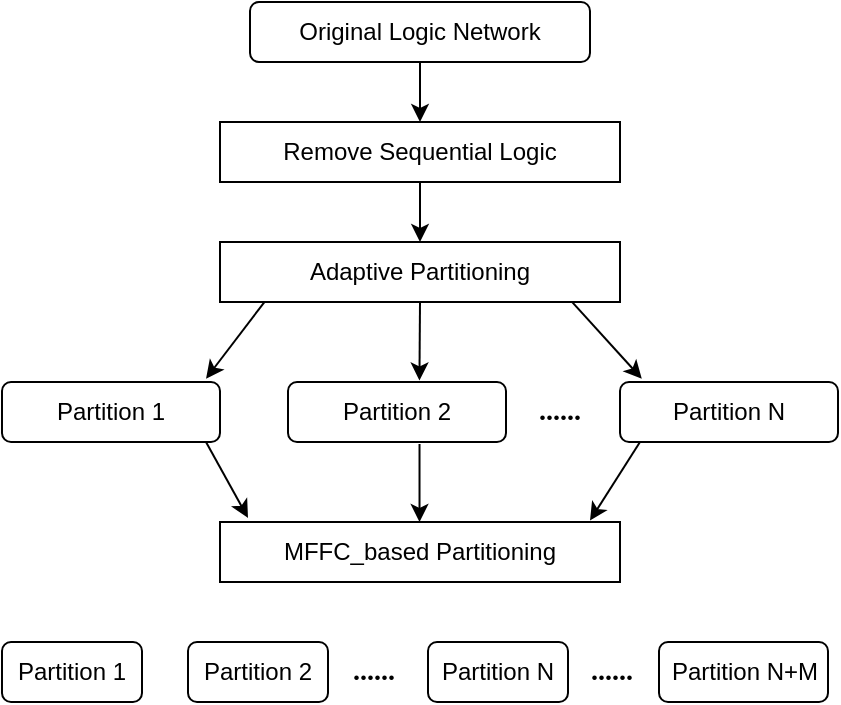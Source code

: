 <mxfile version="23.0.1" type="github">
  <diagram name="第 1 页" id="j_07Ym5FIF2X4ZPxHcAr">
    <mxGraphModel dx="1233" dy="958" grid="1" gridSize="10" guides="1" tooltips="1" connect="1" arrows="1" fold="1" page="1" pageScale="1" pageWidth="291" pageHeight="413" math="0" shadow="0">
      <root>
        <mxCell id="0" />
        <mxCell id="1" parent="0" />
        <mxCell id="RKz9n2dJhe-HLLSOtMHz-3" value="Adaptive Partitioning" style="rounded=0;whiteSpace=wrap;html=1;" vertex="1" parent="1">
          <mxGeometry x="46" y="80" width="200" height="30" as="geometry" />
        </mxCell>
        <mxCell id="RKz9n2dJhe-HLLSOtMHz-4" value="Partition 1" style="rounded=1;whiteSpace=wrap;html=1;" vertex="1" parent="1">
          <mxGeometry x="-63" y="150" width="109" height="30" as="geometry" />
        </mxCell>
        <mxCell id="RKz9n2dJhe-HLLSOtMHz-5" value="Partition 2" style="rounded=1;whiteSpace=wrap;html=1;" vertex="1" parent="1">
          <mxGeometry x="80" y="150" width="109" height="30" as="geometry" />
        </mxCell>
        <mxCell id="RKz9n2dJhe-HLLSOtMHz-6" value="&lt;font size=&quot;1&quot; face=&quot;Times New Roman&quot;&gt;&lt;b style=&quot;font-size: 14px;&quot;&gt;......&lt;/b&gt;&lt;/font&gt;" style="text;html=1;strokeColor=none;fillColor=none;align=center;verticalAlign=middle;whiteSpace=wrap;rounded=0;" vertex="1" parent="1">
          <mxGeometry x="186" y="150" width="60" height="30" as="geometry" />
        </mxCell>
        <mxCell id="RKz9n2dJhe-HLLSOtMHz-7" value="Partition N" style="rounded=1;whiteSpace=wrap;html=1;" vertex="1" parent="1">
          <mxGeometry x="246" y="150" width="109" height="30" as="geometry" />
        </mxCell>
        <mxCell id="RKz9n2dJhe-HLLSOtMHz-16" value="" style="endArrow=classic;html=1;rounded=0;exitX=0.111;exitY=1.001;exitDx=0;exitDy=0;exitPerimeter=0;entryX=0.936;entryY=-0.056;entryDx=0;entryDy=0;entryPerimeter=0;" edge="1" parent="1" source="RKz9n2dJhe-HLLSOtMHz-3" target="RKz9n2dJhe-HLLSOtMHz-4">
          <mxGeometry width="50" height="50" relative="1" as="geometry">
            <mxPoint x="46" y="120" as="sourcePoint" />
            <mxPoint x="26" y="140" as="targetPoint" />
          </mxGeometry>
        </mxCell>
        <mxCell id="RKz9n2dJhe-HLLSOtMHz-18" value="" style="endArrow=classic;html=1;rounded=0;exitX=0.5;exitY=1;exitDx=0;exitDy=0;entryX=0.603;entryY=-0.026;entryDx=0;entryDy=0;entryPerimeter=0;" edge="1" parent="1" source="RKz9n2dJhe-HLLSOtMHz-3" target="RKz9n2dJhe-HLLSOtMHz-5">
          <mxGeometry width="50" height="50" relative="1" as="geometry">
            <mxPoint x="120" y="120" as="sourcePoint" />
            <mxPoint x="120" y="140" as="targetPoint" />
          </mxGeometry>
        </mxCell>
        <mxCell id="RKz9n2dJhe-HLLSOtMHz-19" value="" style="endArrow=classic;html=1;rounded=0;exitX=0.88;exitY=0.998;exitDx=0;exitDy=0;exitPerimeter=0;entryX=0.1;entryY=-0.056;entryDx=0;entryDy=0;entryPerimeter=0;" edge="1" parent="1" source="RKz9n2dJhe-HLLSOtMHz-3" target="RKz9n2dJhe-HLLSOtMHz-7">
          <mxGeometry width="50" height="50" relative="1" as="geometry">
            <mxPoint x="230.72" y="120" as="sourcePoint" />
            <mxPoint x="250" y="140" as="targetPoint" />
          </mxGeometry>
        </mxCell>
        <mxCell id="RKz9n2dJhe-HLLSOtMHz-30" style="edgeStyle=orthogonalEdgeStyle;rounded=0;orthogonalLoop=1;jettySize=auto;html=1;" edge="1" parent="1" source="RKz9n2dJhe-HLLSOtMHz-31" target="RKz9n2dJhe-HLLSOtMHz-32">
          <mxGeometry relative="1" as="geometry">
            <mxPoint x="146" y="10" as="targetPoint" />
          </mxGeometry>
        </mxCell>
        <mxCell id="RKz9n2dJhe-HLLSOtMHz-31" value="Original Logic Network" style="rounded=1;whiteSpace=wrap;html=1;" vertex="1" parent="1">
          <mxGeometry x="61" y="-40" width="170" height="30" as="geometry" />
        </mxCell>
        <mxCell id="RKz9n2dJhe-HLLSOtMHz-34" style="edgeStyle=orthogonalEdgeStyle;rounded=0;orthogonalLoop=1;jettySize=auto;html=1;entryX=0.5;entryY=0;entryDx=0;entryDy=0;" edge="1" parent="1" source="RKz9n2dJhe-HLLSOtMHz-32" target="RKz9n2dJhe-HLLSOtMHz-3">
          <mxGeometry relative="1" as="geometry" />
        </mxCell>
        <mxCell id="RKz9n2dJhe-HLLSOtMHz-32" value="Remove Sequential Logic" style="rounded=0;whiteSpace=wrap;html=1;" vertex="1" parent="1">
          <mxGeometry x="46" y="20" width="200" height="30" as="geometry" />
        </mxCell>
        <mxCell id="RKz9n2dJhe-HLLSOtMHz-35" value="MFFC_based Partitioning" style="rounded=0;whiteSpace=wrap;html=1;" vertex="1" parent="1">
          <mxGeometry x="46" y="220" width="200" height="30" as="geometry" />
        </mxCell>
        <mxCell id="RKz9n2dJhe-HLLSOtMHz-36" value="" style="endArrow=classic;html=1;rounded=0;exitX=0.111;exitY=1.001;exitDx=0;exitDy=0;exitPerimeter=0;" edge="1" parent="1">
          <mxGeometry width="50" height="50" relative="1" as="geometry">
            <mxPoint x="39" y="180" as="sourcePoint" />
            <mxPoint x="60" y="218" as="targetPoint" />
          </mxGeometry>
        </mxCell>
        <mxCell id="RKz9n2dJhe-HLLSOtMHz-37" value="" style="endArrow=classic;html=1;rounded=0;exitX=0.5;exitY=1;exitDx=0;exitDy=0;entryX=0.609;entryY=-0.035;entryDx=0;entryDy=0;entryPerimeter=0;" edge="1" parent="1">
          <mxGeometry width="50" height="50" relative="1" as="geometry">
            <mxPoint x="145.76" y="181" as="sourcePoint" />
            <mxPoint x="145.76" y="220" as="targetPoint" />
          </mxGeometry>
        </mxCell>
        <mxCell id="RKz9n2dJhe-HLLSOtMHz-38" value="" style="endArrow=classic;html=1;rounded=0;exitX=0.88;exitY=0.998;exitDx=0;exitDy=0;exitPerimeter=0;entryX=0.925;entryY=-0.023;entryDx=0;entryDy=0;entryPerimeter=0;" edge="1" parent="1" target="RKz9n2dJhe-HLLSOtMHz-35">
          <mxGeometry width="50" height="50" relative="1" as="geometry">
            <mxPoint x="256" y="180" as="sourcePoint" />
            <mxPoint x="291" y="218" as="targetPoint" />
          </mxGeometry>
        </mxCell>
        <mxCell id="RKz9n2dJhe-HLLSOtMHz-39" value="Partition 1" style="rounded=1;whiteSpace=wrap;html=1;" vertex="1" parent="1">
          <mxGeometry x="-63" y="280" width="70" height="30" as="geometry" />
        </mxCell>
        <mxCell id="RKz9n2dJhe-HLLSOtMHz-40" value="Partition 2" style="rounded=1;whiteSpace=wrap;html=1;" vertex="1" parent="1">
          <mxGeometry x="30" y="280" width="70" height="30" as="geometry" />
        </mxCell>
        <mxCell id="RKz9n2dJhe-HLLSOtMHz-41" value="Partition N" style="rounded=1;whiteSpace=wrap;html=1;" vertex="1" parent="1">
          <mxGeometry x="150" y="280" width="70" height="30" as="geometry" />
        </mxCell>
        <mxCell id="RKz9n2dJhe-HLLSOtMHz-42" value="&lt;font size=&quot;1&quot; face=&quot;Times New Roman&quot;&gt;&lt;b style=&quot;font-size: 14px;&quot;&gt;......&lt;/b&gt;&lt;/font&gt;" style="text;html=1;strokeColor=none;fillColor=none;align=center;verticalAlign=middle;whiteSpace=wrap;rounded=0;" vertex="1" parent="1">
          <mxGeometry x="93" y="280" width="60" height="30" as="geometry" />
        </mxCell>
        <mxCell id="RKz9n2dJhe-HLLSOtMHz-43" value="&lt;font size=&quot;1&quot; face=&quot;Times New Roman&quot;&gt;&lt;b style=&quot;font-size: 14px;&quot;&gt;......&lt;/b&gt;&lt;/font&gt;" style="text;html=1;strokeColor=none;fillColor=none;align=center;verticalAlign=middle;whiteSpace=wrap;rounded=0;" vertex="1" parent="1">
          <mxGeometry x="212" y="280" width="60" height="30" as="geometry" />
        </mxCell>
        <mxCell id="RKz9n2dJhe-HLLSOtMHz-44" value="Partition N+M" style="rounded=1;whiteSpace=wrap;html=1;" vertex="1" parent="1">
          <mxGeometry x="265.5" y="280" width="84.5" height="30" as="geometry" />
        </mxCell>
      </root>
    </mxGraphModel>
  </diagram>
</mxfile>
